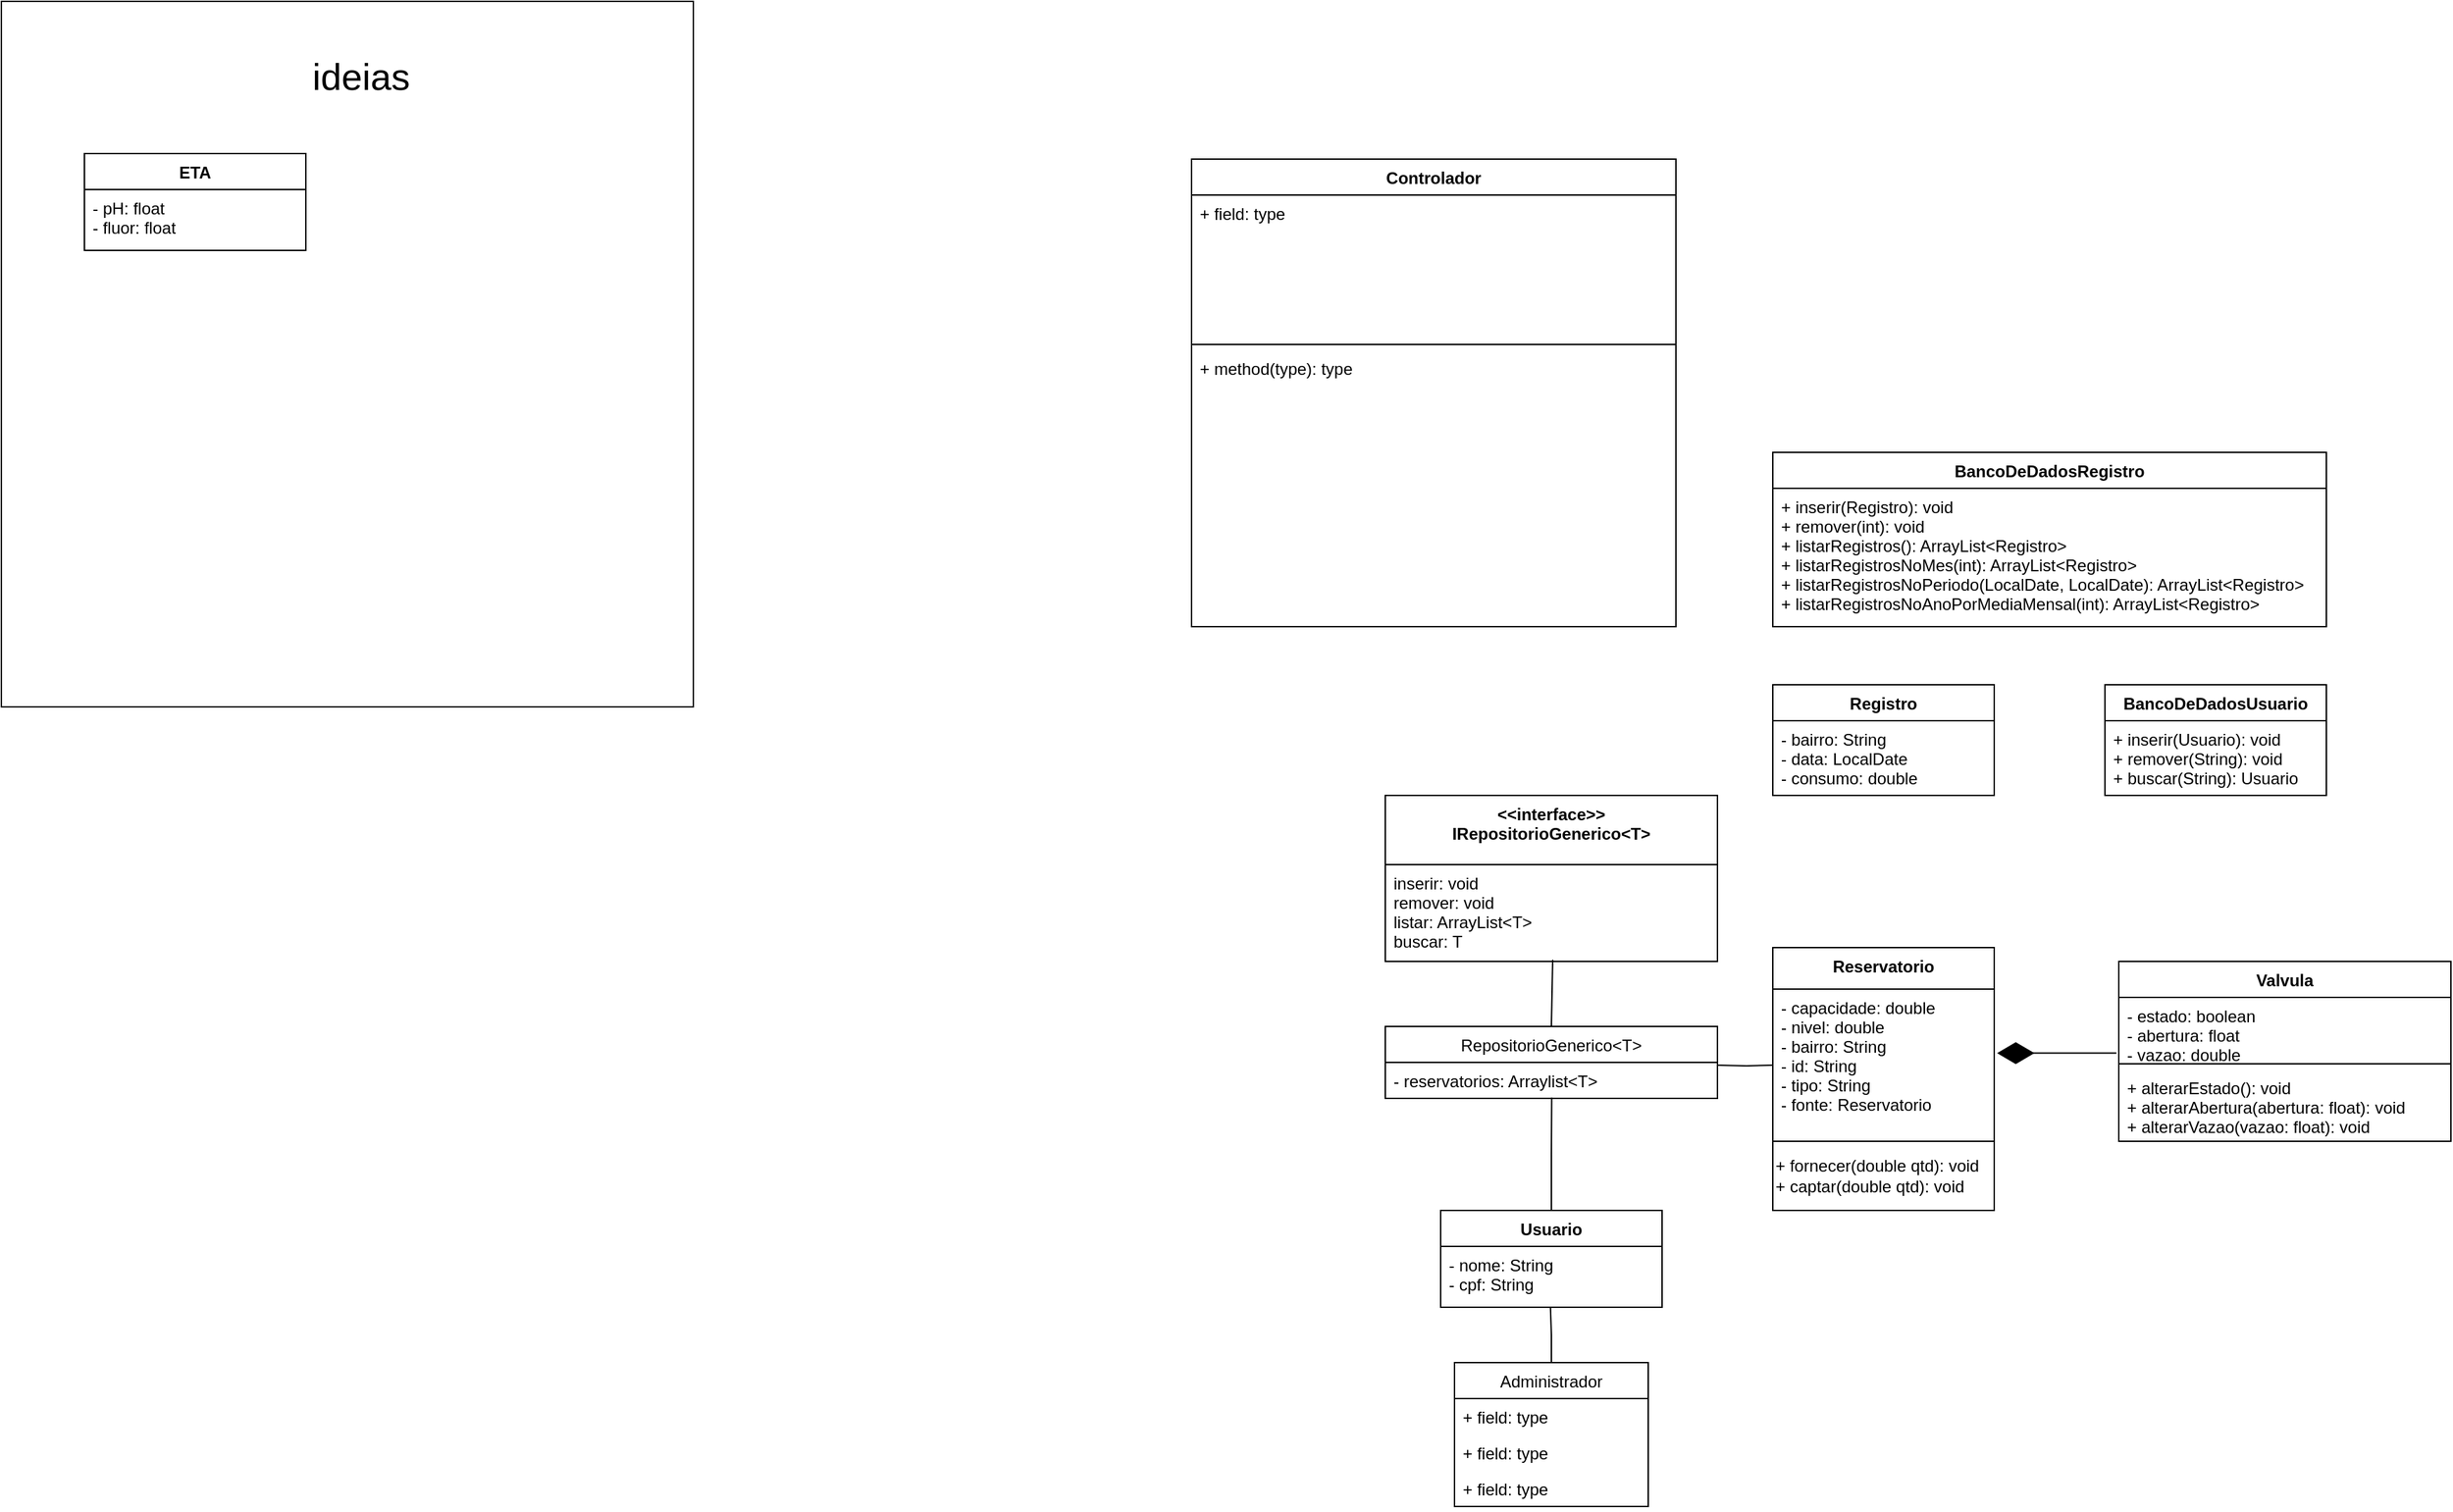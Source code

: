 <mxfile version="14.7.2" type="github">
  <diagram id="-gsOCJniIIdcKkO32to5" name="Page-1">
    <mxGraphModel dx="2178" dy="1153" grid="1" gridSize="10" guides="1" tooltips="1" connect="1" arrows="1" fold="1" page="0" pageScale="1" pageWidth="1169" pageHeight="827" background="none" math="0" shadow="0">
      <root>
        <mxCell id="0" />
        <mxCell id="1" parent="0" />
        <mxCell id="gzQUT5za1X285XwGKoim-14" value="" style="rounded=0;whiteSpace=wrap;html=1;" parent="1" vertex="1">
          <mxGeometry x="-800" y="-294" width="500" height="510" as="geometry" />
        </mxCell>
        <mxCell id="XEYvs15T29jDYPcG7W7k-1" value="Reservatorio" style="swimlane;fontStyle=1;align=center;verticalAlign=top;childLayout=stackLayout;horizontal=1;startSize=30;horizontalStack=0;resizeParent=1;resizeParentMax=0;resizeLast=0;collapsible=1;marginBottom=0;" parent="1" vertex="1">
          <mxGeometry x="480" y="390" width="160" height="190" as="geometry">
            <mxRectangle x="475" y="232" width="110" height="26" as="alternateBounds" />
          </mxGeometry>
        </mxCell>
        <mxCell id="XEYvs15T29jDYPcG7W7k-2" value="- capacidade: double&#xa;- nivel: double&#xa;- bairro: String&#xa;- id: String&#xa;- tipo: String&#xa;- fonte: Reservatorio" style="text;strokeColor=none;fillColor=none;align=left;verticalAlign=top;spacingLeft=4;spacingRight=4;overflow=hidden;rotatable=0;points=[[0,0.5],[1,0.5]];portConstraint=eastwest;" parent="XEYvs15T29jDYPcG7W7k-1" vertex="1">
          <mxGeometry y="30" width="160" height="110" as="geometry" />
        </mxCell>
        <mxCell id="gzQUT5za1X285XwGKoim-1" value="+ fornecer(double qtd): void&lt;br&gt;+ captar(double qtd): void" style="html=1;align=left;" parent="XEYvs15T29jDYPcG7W7k-1" vertex="1">
          <mxGeometry y="140" width="160" height="50" as="geometry" />
        </mxCell>
        <mxCell id="XEYvs15T29jDYPcG7W7k-8" value="Valvula" style="swimlane;fontStyle=1;align=center;verticalAlign=top;childLayout=stackLayout;horizontal=1;startSize=26;horizontalStack=0;resizeParent=1;resizeParentMax=0;resizeLast=0;collapsible=1;marginBottom=0;" parent="1" vertex="1">
          <mxGeometry x="730" y="400" width="240" height="130" as="geometry" />
        </mxCell>
        <mxCell id="XEYvs15T29jDYPcG7W7k-9" value="- estado: boolean&#xa;- abertura: float&#xa;- vazao: double" style="text;strokeColor=none;fillColor=none;align=left;verticalAlign=top;spacingLeft=4;spacingRight=4;overflow=hidden;rotatable=0;points=[[0,0.5],[1,0.5]];portConstraint=eastwest;" parent="XEYvs15T29jDYPcG7W7k-8" vertex="1">
          <mxGeometry y="26" width="240" height="44" as="geometry" />
        </mxCell>
        <mxCell id="XEYvs15T29jDYPcG7W7k-10" value="" style="line;strokeWidth=1;fillColor=none;align=left;verticalAlign=middle;spacingTop=-1;spacingLeft=3;spacingRight=3;rotatable=0;labelPosition=right;points=[];portConstraint=eastwest;" parent="XEYvs15T29jDYPcG7W7k-8" vertex="1">
          <mxGeometry y="70" width="240" height="8" as="geometry" />
        </mxCell>
        <mxCell id="XEYvs15T29jDYPcG7W7k-11" value="+ alterarEstado(): void&#xa;+ alterarAbertura(abertura: float): void&#xa;+ alterarVazao(vazao: float): void" style="text;strokeColor=none;fillColor=none;align=left;verticalAlign=top;spacingLeft=4;spacingRight=4;overflow=hidden;rotatable=0;points=[[0,0.5],[1,0.5]];portConstraint=eastwest;" parent="XEYvs15T29jDYPcG7W7k-8" vertex="1">
          <mxGeometry y="78" width="240" height="52" as="geometry" />
        </mxCell>
        <mxCell id="JQQnFDqzoBP-I6LODJSh-22" value="" style="endArrow=diamondThin;endFill=1;endSize=24;html=1;exitX=-0.007;exitY=0.916;exitDx=0;exitDy=0;exitPerimeter=0;entryX=1.013;entryY=0.421;entryDx=0;entryDy=0;entryPerimeter=0;" parent="1" source="XEYvs15T29jDYPcG7W7k-9" target="XEYvs15T29jDYPcG7W7k-2" edge="1">
          <mxGeometry width="160" relative="1" as="geometry">
            <mxPoint x="630" y="420" as="sourcePoint" />
            <mxPoint x="690" y="466" as="targetPoint" />
          </mxGeometry>
        </mxCell>
        <mxCell id="JQQnFDqzoBP-I6LODJSh-25" value="ETA" style="swimlane;fontStyle=1;align=center;verticalAlign=top;childLayout=stackLayout;horizontal=1;startSize=26;horizontalStack=0;resizeParent=1;resizeParentMax=0;resizeLast=0;collapsible=1;marginBottom=0;" parent="1" vertex="1">
          <mxGeometry x="-740" y="-184" width="160" height="70" as="geometry" />
        </mxCell>
        <mxCell id="JQQnFDqzoBP-I6LODJSh-26" value="- pH: float&#xa;- fluor: float" style="text;strokeColor=none;fillColor=none;align=left;verticalAlign=top;spacingLeft=4;spacingRight=4;overflow=hidden;rotatable=0;points=[[0,0.5],[1,0.5]];portConstraint=eastwest;" parent="JQQnFDqzoBP-I6LODJSh-25" vertex="1">
          <mxGeometry y="26" width="160" height="44" as="geometry" />
        </mxCell>
        <mxCell id="JQQnFDqzoBP-I6LODJSh-38" value="RepositorioGenerico&lt;T&gt;" style="swimlane;fontStyle=0;childLayout=stackLayout;horizontal=1;startSize=26;fillColor=none;horizontalStack=0;resizeParent=1;resizeParentMax=0;resizeLast=0;collapsible=1;marginBottom=0;" parent="1" vertex="1">
          <mxGeometry x="200" y="447" width="240" height="52" as="geometry" />
        </mxCell>
        <mxCell id="JQQnFDqzoBP-I6LODJSh-39" value="- reservatorios: Arraylist&lt;T&gt;" style="text;strokeColor=none;fillColor=none;align=left;verticalAlign=top;spacingLeft=4;spacingRight=4;overflow=hidden;rotatable=0;points=[[0,0.5],[1,0.5]];portConstraint=eastwest;" parent="JQQnFDqzoBP-I6LODJSh-38" vertex="1">
          <mxGeometry y="26" width="240" height="26" as="geometry" />
        </mxCell>
        <mxCell id="JQQnFDqzoBP-I6LODJSh-44" style="edgeStyle=orthogonalEdgeStyle;rounded=0;orthogonalLoop=1;jettySize=auto;html=1;entryX=0;entryY=0.5;entryDx=0;entryDy=0;endArrow=none;endFill=0;" parent="1" target="XEYvs15T29jDYPcG7W7k-2" edge="1">
          <mxGeometry relative="1" as="geometry">
            <mxPoint x="440" y="475" as="sourcePoint" />
          </mxGeometry>
        </mxCell>
        <mxCell id="B4zHAHr1nAyR_HQkKBaB-5" style="edgeStyle=orthogonalEdgeStyle;rounded=0;orthogonalLoop=1;jettySize=auto;html=1;entryX=0.5;entryY=0;entryDx=0;entryDy=0;endArrow=none;endFill=0;exitX=0.504;exitY=0.983;exitDx=0;exitDy=0;exitPerimeter=0;" parent="1" source="ZGSeOnVhYkG-6NrmND0K-4" target="JQQnFDqzoBP-I6LODJSh-38" edge="1">
          <mxGeometry relative="1" as="geometry">
            <mxPoint x="320" y="400" as="sourcePoint" />
            <Array as="points">
              <mxPoint x="320" y="399" />
            </Array>
          </mxGeometry>
        </mxCell>
        <mxCell id="gzQUT5za1X285XwGKoim-6" value="Registro" style="swimlane;fontStyle=1;align=center;verticalAlign=top;childLayout=stackLayout;horizontal=1;startSize=26;horizontalStack=0;resizeParent=1;resizeParentMax=0;resizeLast=0;collapsible=1;marginBottom=0;" parent="1" vertex="1">
          <mxGeometry x="480" y="200" width="160" height="80" as="geometry" />
        </mxCell>
        <mxCell id="gzQUT5za1X285XwGKoim-7" value="- bairro: String&#xa;- data: LocalDate&#xa;- consumo: double" style="text;strokeColor=none;fillColor=none;align=left;verticalAlign=top;spacingLeft=4;spacingRight=4;overflow=hidden;rotatable=0;points=[[0,0.5],[1,0.5]];portConstraint=eastwest;" parent="gzQUT5za1X285XwGKoim-6" vertex="1">
          <mxGeometry y="26" width="160" height="54" as="geometry" />
        </mxCell>
        <mxCell id="gzQUT5za1X285XwGKoim-15" value="ideias" style="text;html=1;strokeColor=none;fillColor=none;align=center;verticalAlign=middle;whiteSpace=wrap;rounded=0;fontSize=27;" parent="1" vertex="1">
          <mxGeometry x="-680" y="-264" width="280" height="50" as="geometry" />
        </mxCell>
        <mxCell id="ZGSeOnVhYkG-6NrmND0K-1" value="&lt;&lt;interface&gt;&gt;&#xa;IRepositorioGenerico&lt;T&gt;&#xa;" style="swimlane;fontStyle=1;align=center;verticalAlign=top;childLayout=stackLayout;horizontal=1;startSize=50;horizontalStack=0;resizeParent=1;resizeParentMax=0;resizeLast=0;collapsible=1;marginBottom=0;" vertex="1" parent="1">
          <mxGeometry x="200" y="280" width="240" height="120" as="geometry" />
        </mxCell>
        <mxCell id="ZGSeOnVhYkG-6NrmND0K-4" value="inserir: void&#xa;remover: void&#xa;listar: ArrayList&lt;T&gt;&#xa;buscar: T" style="text;strokeColor=none;fillColor=none;align=left;verticalAlign=top;spacingLeft=4;spacingRight=4;overflow=hidden;rotatable=0;points=[[0,0.5],[1,0.5]];portConstraint=eastwest;" vertex="1" parent="ZGSeOnVhYkG-6NrmND0K-1">
          <mxGeometry y="50" width="240" height="70" as="geometry" />
        </mxCell>
        <mxCell id="ZGSeOnVhYkG-6NrmND0K-12" style="edgeStyle=orthogonalEdgeStyle;rounded=0;orthogonalLoop=1;jettySize=auto;html=1;exitX=0.5;exitY=0;exitDx=0;exitDy=0;entryX=0.501;entryY=0.975;entryDx=0;entryDy=0;entryPerimeter=0;endArrow=none;endFill=0;" edge="1" parent="1" source="ZGSeOnVhYkG-6NrmND0K-6" target="JQQnFDqzoBP-I6LODJSh-39">
          <mxGeometry relative="1" as="geometry" />
        </mxCell>
        <mxCell id="ZGSeOnVhYkG-6NrmND0K-6" value="Usuario" style="swimlane;fontStyle=1;align=center;verticalAlign=top;childLayout=stackLayout;horizontal=1;startSize=26;horizontalStack=0;resizeParent=1;resizeParentMax=0;resizeLast=0;collapsible=1;marginBottom=0;" vertex="1" parent="1">
          <mxGeometry x="240" y="580" width="160" height="70" as="geometry" />
        </mxCell>
        <mxCell id="ZGSeOnVhYkG-6NrmND0K-7" value="- nome: String&#xa;- cpf: String" style="text;strokeColor=none;fillColor=none;align=left;verticalAlign=top;spacingLeft=4;spacingRight=4;overflow=hidden;rotatable=0;points=[[0,0.5],[1,0.5]];portConstraint=eastwest;" vertex="1" parent="ZGSeOnVhYkG-6NrmND0K-6">
          <mxGeometry y="26" width="160" height="44" as="geometry" />
        </mxCell>
        <mxCell id="ZGSeOnVhYkG-6NrmND0K-17" style="edgeStyle=orthogonalEdgeStyle;rounded=0;orthogonalLoop=1;jettySize=auto;html=1;entryX=0.496;entryY=1.011;entryDx=0;entryDy=0;entryPerimeter=0;endArrow=none;endFill=0;" edge="1" parent="1" source="ZGSeOnVhYkG-6NrmND0K-13" target="ZGSeOnVhYkG-6NrmND0K-7">
          <mxGeometry relative="1" as="geometry" />
        </mxCell>
        <mxCell id="ZGSeOnVhYkG-6NrmND0K-13" value="Administrador" style="swimlane;fontStyle=0;childLayout=stackLayout;horizontal=1;startSize=26;fillColor=none;horizontalStack=0;resizeParent=1;resizeParentMax=0;resizeLast=0;collapsible=1;marginBottom=0;" vertex="1" parent="1">
          <mxGeometry x="250" y="690" width="140" height="104" as="geometry" />
        </mxCell>
        <mxCell id="ZGSeOnVhYkG-6NrmND0K-14" value="+ field: type" style="text;strokeColor=none;fillColor=none;align=left;verticalAlign=top;spacingLeft=4;spacingRight=4;overflow=hidden;rotatable=0;points=[[0,0.5],[1,0.5]];portConstraint=eastwest;" vertex="1" parent="ZGSeOnVhYkG-6NrmND0K-13">
          <mxGeometry y="26" width="140" height="26" as="geometry" />
        </mxCell>
        <mxCell id="ZGSeOnVhYkG-6NrmND0K-15" value="+ field: type" style="text;strokeColor=none;fillColor=none;align=left;verticalAlign=top;spacingLeft=4;spacingRight=4;overflow=hidden;rotatable=0;points=[[0,0.5],[1,0.5]];portConstraint=eastwest;" vertex="1" parent="ZGSeOnVhYkG-6NrmND0K-13">
          <mxGeometry y="52" width="140" height="26" as="geometry" />
        </mxCell>
        <mxCell id="ZGSeOnVhYkG-6NrmND0K-16" value="+ field: type" style="text;strokeColor=none;fillColor=none;align=left;verticalAlign=top;spacingLeft=4;spacingRight=4;overflow=hidden;rotatable=0;points=[[0,0.5],[1,0.5]];portConstraint=eastwest;" vertex="1" parent="ZGSeOnVhYkG-6NrmND0K-13">
          <mxGeometry y="78" width="140" height="26" as="geometry" />
        </mxCell>
        <mxCell id="ZGSeOnVhYkG-6NrmND0K-18" value="Controlador" style="swimlane;fontStyle=1;align=center;verticalAlign=top;childLayout=stackLayout;horizontal=1;startSize=26;horizontalStack=0;resizeParent=1;resizeParentMax=0;resizeLast=0;collapsible=1;marginBottom=0;" vertex="1" parent="1">
          <mxGeometry x="60" y="-180" width="350" height="338" as="geometry" />
        </mxCell>
        <mxCell id="ZGSeOnVhYkG-6NrmND0K-19" value="+ field: type" style="text;strokeColor=none;fillColor=none;align=left;verticalAlign=top;spacingLeft=4;spacingRight=4;overflow=hidden;rotatable=0;points=[[0,0.5],[1,0.5]];portConstraint=eastwest;" vertex="1" parent="ZGSeOnVhYkG-6NrmND0K-18">
          <mxGeometry y="26" width="350" height="104" as="geometry" />
        </mxCell>
        <mxCell id="ZGSeOnVhYkG-6NrmND0K-20" value="" style="line;strokeWidth=1;fillColor=none;align=left;verticalAlign=middle;spacingTop=-1;spacingLeft=3;spacingRight=3;rotatable=0;labelPosition=right;points=[];portConstraint=eastwest;" vertex="1" parent="ZGSeOnVhYkG-6NrmND0K-18">
          <mxGeometry y="130" width="350" height="8" as="geometry" />
        </mxCell>
        <mxCell id="ZGSeOnVhYkG-6NrmND0K-21" value="+ method(type): type" style="text;strokeColor=none;fillColor=none;align=left;verticalAlign=top;spacingLeft=4;spacingRight=4;overflow=hidden;rotatable=0;points=[[0,0.5],[1,0.5]];portConstraint=eastwest;" vertex="1" parent="ZGSeOnVhYkG-6NrmND0K-18">
          <mxGeometry y="138" width="350" height="200" as="geometry" />
        </mxCell>
        <mxCell id="ZGSeOnVhYkG-6NrmND0K-22" value="BancoDeDadosRegistro" style="swimlane;fontStyle=1;align=center;verticalAlign=top;childLayout=stackLayout;horizontal=1;startSize=26;horizontalStack=0;resizeParent=1;resizeParentMax=0;resizeLast=0;collapsible=1;marginBottom=0;" vertex="1" parent="1">
          <mxGeometry x="480" y="32" width="400" height="126" as="geometry" />
        </mxCell>
        <mxCell id="ZGSeOnVhYkG-6NrmND0K-25" value="+ inserir(Registro): void&#xa;+ remover(int): void&#xa;+ listarRegistros(): ArrayList&lt;Registro&gt;&#xa;+ listarRegistrosNoMes(int): ArrayList&lt;Registro&gt;&#xa;+ listarRegistrosNoPeriodo(LocalDate, LocalDate): ArrayList&lt;Registro&gt;&#xa;+ listarRegistrosNoAnoPorMediaMensal(int): ArrayList&lt;Registro&gt;" style="text;strokeColor=none;fillColor=none;align=left;verticalAlign=top;spacingLeft=4;spacingRight=4;overflow=hidden;rotatable=0;points=[[0,0.5],[1,0.5]];portConstraint=eastwest;" vertex="1" parent="ZGSeOnVhYkG-6NrmND0K-22">
          <mxGeometry y="26" width="400" height="100" as="geometry" />
        </mxCell>
        <mxCell id="ZGSeOnVhYkG-6NrmND0K-30" value="BancoDeDadosUsuario" style="swimlane;fontStyle=1;align=center;verticalAlign=top;childLayout=stackLayout;horizontal=1;startSize=26;horizontalStack=0;resizeParent=1;resizeParentMax=0;resizeLast=0;collapsible=1;marginBottom=0;" vertex="1" parent="1">
          <mxGeometry x="720" y="200" width="160" height="80" as="geometry" />
        </mxCell>
        <mxCell id="ZGSeOnVhYkG-6NrmND0K-33" value="+ inserir(Usuario): void&#xa;+ remover(String): void&#xa;+ buscar(String): Usuario" style="text;strokeColor=none;fillColor=none;align=left;verticalAlign=top;spacingLeft=4;spacingRight=4;overflow=hidden;rotatable=0;points=[[0,0.5],[1,0.5]];portConstraint=eastwest;" vertex="1" parent="ZGSeOnVhYkG-6NrmND0K-30">
          <mxGeometry y="26" width="160" height="54" as="geometry" />
        </mxCell>
      </root>
    </mxGraphModel>
  </diagram>
</mxfile>
